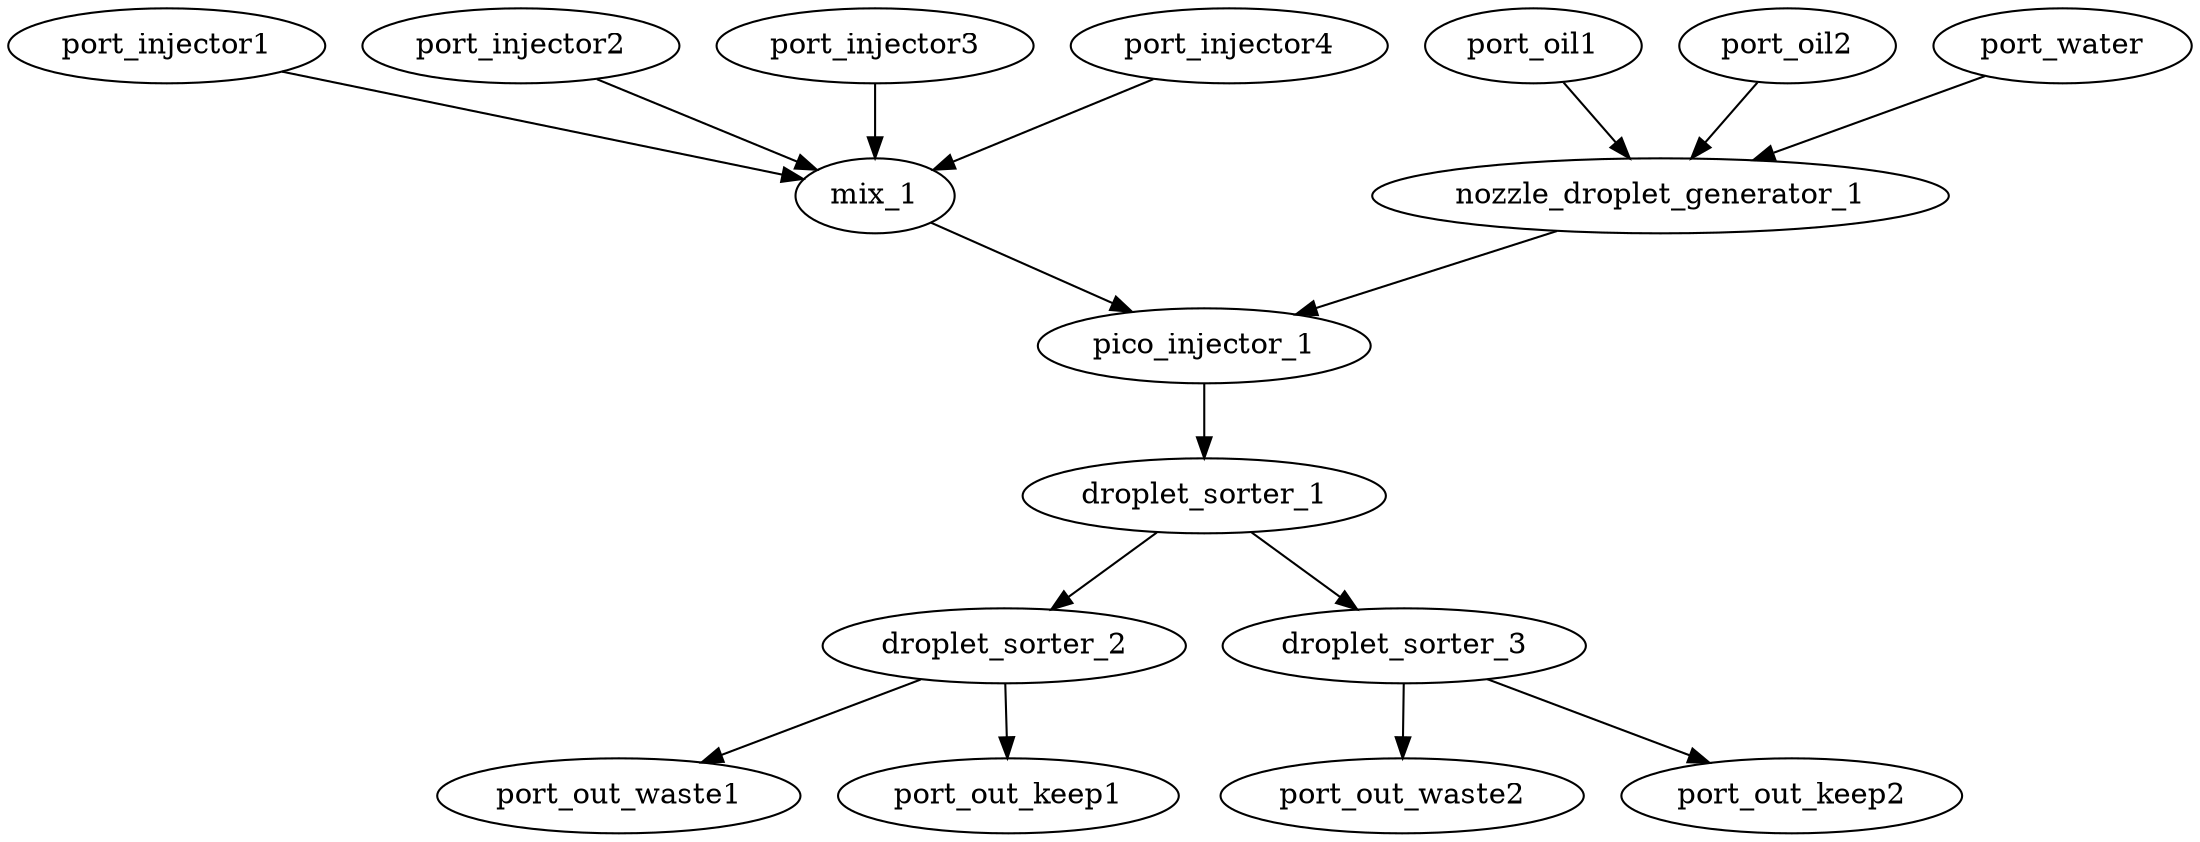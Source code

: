 digraph "" {
	port_injector1 -> mix_1 [key=0,
	connection_id=connection_4,
	connection_ref="{'name': 'connection_4', 'ID': 'connection_4', 'entity': 'CHANNEL', 'params': {'data': {'channelWidth': 50, 'connectionSpacing': \
1000}}, 'source': {'_component': 'port_injector1', '_port': '1'}, 'sinks': [{'_component': 'mix_1', '_port': '1'}], 'layer': {'_\
id': '0', 'name': 'FLOW_0', 'type': 'FLOW', 'group': '0', 'params': {'data': {}}}, '_paths': []}",
	sink_port="{'_component': 'mix_1', '_port': '1'}",
	source_port="{'_component': 'port_injector1', '_port': '1'}"];
mix_1 -> pico_injector_1 [key=0,
connection_id=connection_9,
connection_ref="{'name': 'connection_9', 'ID': 'connection_9', 'entity': 'CHANNEL', 'params': {'data': {'channelWidth': 50, 'connectionSpacing': \
1000}}, 'source': {'_component': 'mix_1', '_port': '2'}, 'sinks': [{'_component': 'pico_injector_1', '_port': '2'}], 'layer': {'_\
id': '0', 'name': 'FLOW_0', 'type': 'FLOW', 'group': '0', 'params': {'data': {}}}, '_paths': []}",
sink_port="{'_component': 'pico_injector_1', '_port': '2'}",
source_port="{'_component': 'mix_1', '_port': '2'}"];
port_injector2 -> mix_1 [key=0,
connection_id=connection_5,
connection_ref="{'name': 'connection_5', 'ID': 'connection_5', 'entity': 'CHANNEL', 'params': {'data': {'channelWidth': 50, 'connectionSpacing': \
1000}}, 'source': {'_component': 'port_injector2', '_port': '1'}, 'sinks': [{'_component': 'mix_1', '_port': '1'}], 'layer': {'_\
id': '0', 'name': 'FLOW_0', 'type': 'FLOW', 'group': '0', 'params': {'data': {}}}, '_paths': []}",
sink_port="{'_component': 'mix_1', '_port': '1'}",
source_port="{'_component': 'port_injector2', '_port': '1'}"];
port_injector3 -> mix_1 [key=0,
connection_id=connection_6,
connection_ref="{'name': 'connection_6', 'ID': 'connection_6', 'entity': 'CHANNEL', 'params': {'data': {'channelWidth': 50, 'connectionSpacing': \
1000}}, 'source': {'_component': 'port_injector3', '_port': '1'}, 'sinks': [{'_component': 'mix_1', '_port': '1'}], 'layer': {'_\
id': '0', 'name': 'FLOW_0', 'type': 'FLOW', 'group': '0', 'params': {'data': {}}}, '_paths': []}",
sink_port="{'_component': 'mix_1', '_port': '1'}",
source_port="{'_component': 'port_injector3', '_port': '1'}"];
port_injector4 -> mix_1 [key=0,
connection_id=connection_7,
connection_ref="{'name': 'connection_7', 'ID': 'connection_7', 'entity': 'CHANNEL', 'params': {'data': {'channelWidth': 50, 'connectionSpacing': \
1000}}, 'source': {'_component': 'port_injector4', '_port': '1'}, 'sinks': [{'_component': 'mix_1', '_port': '1'}], 'layer': {'_\
id': '0', 'name': 'FLOW_0', 'type': 'FLOW', 'group': '0', 'params': {'data': {}}}, '_paths': []}",
sink_port="{'_component': 'mix_1', '_port': '1'}",
source_port="{'_component': 'port_injector4', '_port': '1'}"];
port_oil1 -> nozzle_droplet_generator_1 [key=0,
connection_id=connection_1,
connection_ref="{'name': 'connection_1', 'ID': 'connection_1', 'entity': 'CHANNEL', 'params': {'data': {'channelWidth': 300, 'connectionSpacing': \
1000}}, 'source': {'_component': 'port_oil1', '_port': '1'}, 'sinks': [{'_component': 'nozzle_droplet_generator_1', '_port': '2'}], '\
layer': {'_id': '0', 'name': 'FLOW_0', 'type': 'FLOW', 'group': '0', 'params': {'data': {}}}, '_paths': []}",
sink_port="{'_component': 'nozzle_droplet_generator_1', '_port': '2'}",
source_port="{'_component': 'port_oil1', '_port': '1'}"];
nozzle_droplet_generator_1 -> pico_injector_1 [key=0,
connection_id=connection_8,
connection_ref="{'name': 'connection_8', 'ID': 'connection_8', 'entity': 'CHANNEL', 'params': {'data': {'channelWidth': 300, 'connectionSpacing': \
1000}}, 'source': {'_component': 'nozzle_droplet_generator_1', '_port': '3'}, 'sinks': [{'_component': 'pico_injector_1', '_port': '\
1'}], 'layer': {'_id': '0', 'name': 'FLOW_0', 'type': 'FLOW', 'group': '0', 'params': {'data': {}}}, '_paths': []}",
sink_port="{'_component': 'pico_injector_1', '_port': '1'}",
source_port="{'_component': 'nozzle_droplet_generator_1', '_port': '3'}"];
port_oil2 -> nozzle_droplet_generator_1 [key=0,
connection_id=connection_2,
connection_ref="{'name': 'connection_2', 'ID': 'connection_2', 'entity': 'CHANNEL', 'params': {'data': {'channelWidth': 300, 'connectionSpacing': \
1000}}, 'source': {'_component': 'port_oil2', '_port': '1'}, 'sinks': [{'_component': 'nozzle_droplet_generator_1', '_port': '4'}], '\
layer': {'_id': '0', 'name': 'FLOW_0', 'type': 'FLOW', 'group': '0', 'params': {'data': {}}}, '_paths': []}",
sink_port="{'_component': 'nozzle_droplet_generator_1', '_port': '4'}",
source_port="{'_component': 'port_oil2', '_port': '1'}"];
port_water -> nozzle_droplet_generator_1 [key=0,
connection_id=connection_3,
connection_ref="{'name': 'connection_3', 'ID': 'connection_3', 'entity': 'CHANNEL', 'params': {'data': {'channelWidth': 300, 'connectionSpacing': \
1000}}, 'source': {'_component': 'port_water', '_port': '1'}, 'sinks': [{'_component': 'nozzle_droplet_generator_1', '_port': '1'}], '\
layer': {'_id': '0', 'name': 'FLOW_0', 'type': 'FLOW', 'group': '0', 'params': {'data': {}}}, '_paths': []}",
sink_port="{'_component': 'nozzle_droplet_generator_1', '_port': '1'}",
source_port="{'_component': 'port_water', '_port': '1'}"];
pico_injector_1 -> droplet_sorter_1 [key=0,
connection_id=connection_10,
connection_ref="{'name': 'connection_10', 'ID': 'connection_10', 'entity': 'CHANNEL', 'params': {'data': {'channelWidth': 300, 'connectionSpacing': \
1000}}, 'source': {'_component': 'pico_injector_1', '_port': '3'}, 'sinks': [{'_component': 'droplet_sorter_1', '_port': '1'}], '\
layer': {'_id': '0', 'name': 'FLOW_0', 'type': 'FLOW', 'group': '0', 'params': {'data': {}}}, '_paths': []}",
sink_port="{'_component': 'droplet_sorter_1', '_port': '1'}",
source_port="{'_component': 'pico_injector_1', '_port': '3'}"];
droplet_sorter_1 -> droplet_sorter_2 [key=0,
connection_id=connection_11,
connection_ref="{'name': 'connection_11', 'ID': 'connection_11', 'entity': 'CHANNEL', 'params': {'data': {'channelWidth': 300, 'connectionSpacing': \
1000}}, 'source': {'_component': 'droplet_sorter_1', '_port': '2'}, 'sinks': [{'_component': 'droplet_sorter_2', '_port': '1'}], '\
layer': {'_id': '0', 'name': 'FLOW_0', 'type': 'FLOW', 'group': '0', 'params': {'data': {}}}, '_paths': []}",
sink_port="{'_component': 'droplet_sorter_2', '_port': '1'}",
source_port="{'_component': 'droplet_sorter_1', '_port': '2'}"];
droplet_sorter_1 -> droplet_sorter_3 [key=0,
connection_id=connection_12,
connection_ref="{'name': 'connection_12', 'ID': 'connection_12', 'entity': 'CHANNEL', 'params': {'data': {'channelWidth': 300, 'connectionSpacing': \
1000}}, 'source': {'_component': 'droplet_sorter_1', '_port': '3'}, 'sinks': [{'_component': 'droplet_sorter_3', '_port': '1'}], '\
layer': {'_id': '0', 'name': 'FLOW_0', 'type': 'FLOW', 'group': '0', 'params': {'data': {}}}, '_paths': []}",
sink_port="{'_component': 'droplet_sorter_3', '_port': '1'}",
source_port="{'_component': 'droplet_sorter_1', '_port': '3'}"];
droplet_sorter_2 -> port_out_waste1 [key=0,
connection_id=connection_13,
connection_ref="{'name': 'connection_13', 'ID': 'connection_13', 'entity': 'CHANNEL', 'params': {'data': {'channelWidth': 300, 'connectionSpacing': \
1000}}, 'source': {'_component': 'droplet_sorter_2', '_port': '2'}, 'sinks': [{'_component': 'port_out_waste1', '_port': '1'}], '\
layer': {'_id': '0', 'name': 'FLOW_0', 'type': 'FLOW', 'group': '0', 'params': {'data': {}}}, '_paths': []}",
sink_port="{'_component': 'port_out_waste1', '_port': '1'}",
source_port="{'_component': 'droplet_sorter_2', '_port': '2'}"];
droplet_sorter_2 -> port_out_keep1 [key=0,
connection_id=connection_15,
connection_ref="{'name': 'connection_15', 'ID': 'connection_15', 'entity': 'CHANNEL', 'params': {'data': {'channelWidth': 300, 'connectionSpacing': \
1000}}, 'source': {'_component': 'droplet_sorter_2', '_port': '3'}, 'sinks': [{'_component': 'port_out_keep1', '_port': '1'}], '\
layer': {'_id': '0', 'name': 'FLOW_0', 'type': 'FLOW', 'group': '0', 'params': {'data': {}}}, '_paths': []}",
sink_port="{'_component': 'port_out_keep1', '_port': '1'}",
source_port="{'_component': 'droplet_sorter_2', '_port': '3'}"];
droplet_sorter_3 -> port_out_waste2 [key=0,
connection_id=connection_14,
connection_ref="{'name': 'connection_14', 'ID': 'connection_14', 'entity': 'CHANNEL', 'params': {'data': {'channelWidth': 300, 'connectionSpacing': \
1000}}, 'source': {'_component': 'droplet_sorter_3', '_port': '2'}, 'sinks': [{'_component': 'port_out_waste2', '_port': '1'}], '\
layer': {'_id': '0', 'name': 'FLOW_0', 'type': 'FLOW', 'group': '0', 'params': {'data': {}}}, '_paths': []}",
sink_port="{'_component': 'port_out_waste2', '_port': '1'}",
source_port="{'_component': 'droplet_sorter_3', '_port': '2'}"];
droplet_sorter_3 -> port_out_keep2 [key=0,
connection_id=connection_16,
connection_ref="{'name': 'connection_16', 'ID': 'connection_16', 'entity': 'CHANNEL', 'params': {'data': {'channelWidth': 300, 'connectionSpacing': \
1000}}, 'source': {'_component': 'droplet_sorter_3', '_port': '3'}, 'sinks': [{'_component': 'port_out_keep2', '_port': '1'}], '\
layer': {'_id': '0', 'name': 'FLOW_0', 'type': 'FLOW', 'group': '0', 'params': {'data': {}}}, '_paths': []}",
sink_port="{'_component': 'port_out_keep2', '_port': '1'}",
source_port="{'_component': 'droplet_sorter_3', '_port': '3'}"];
}
